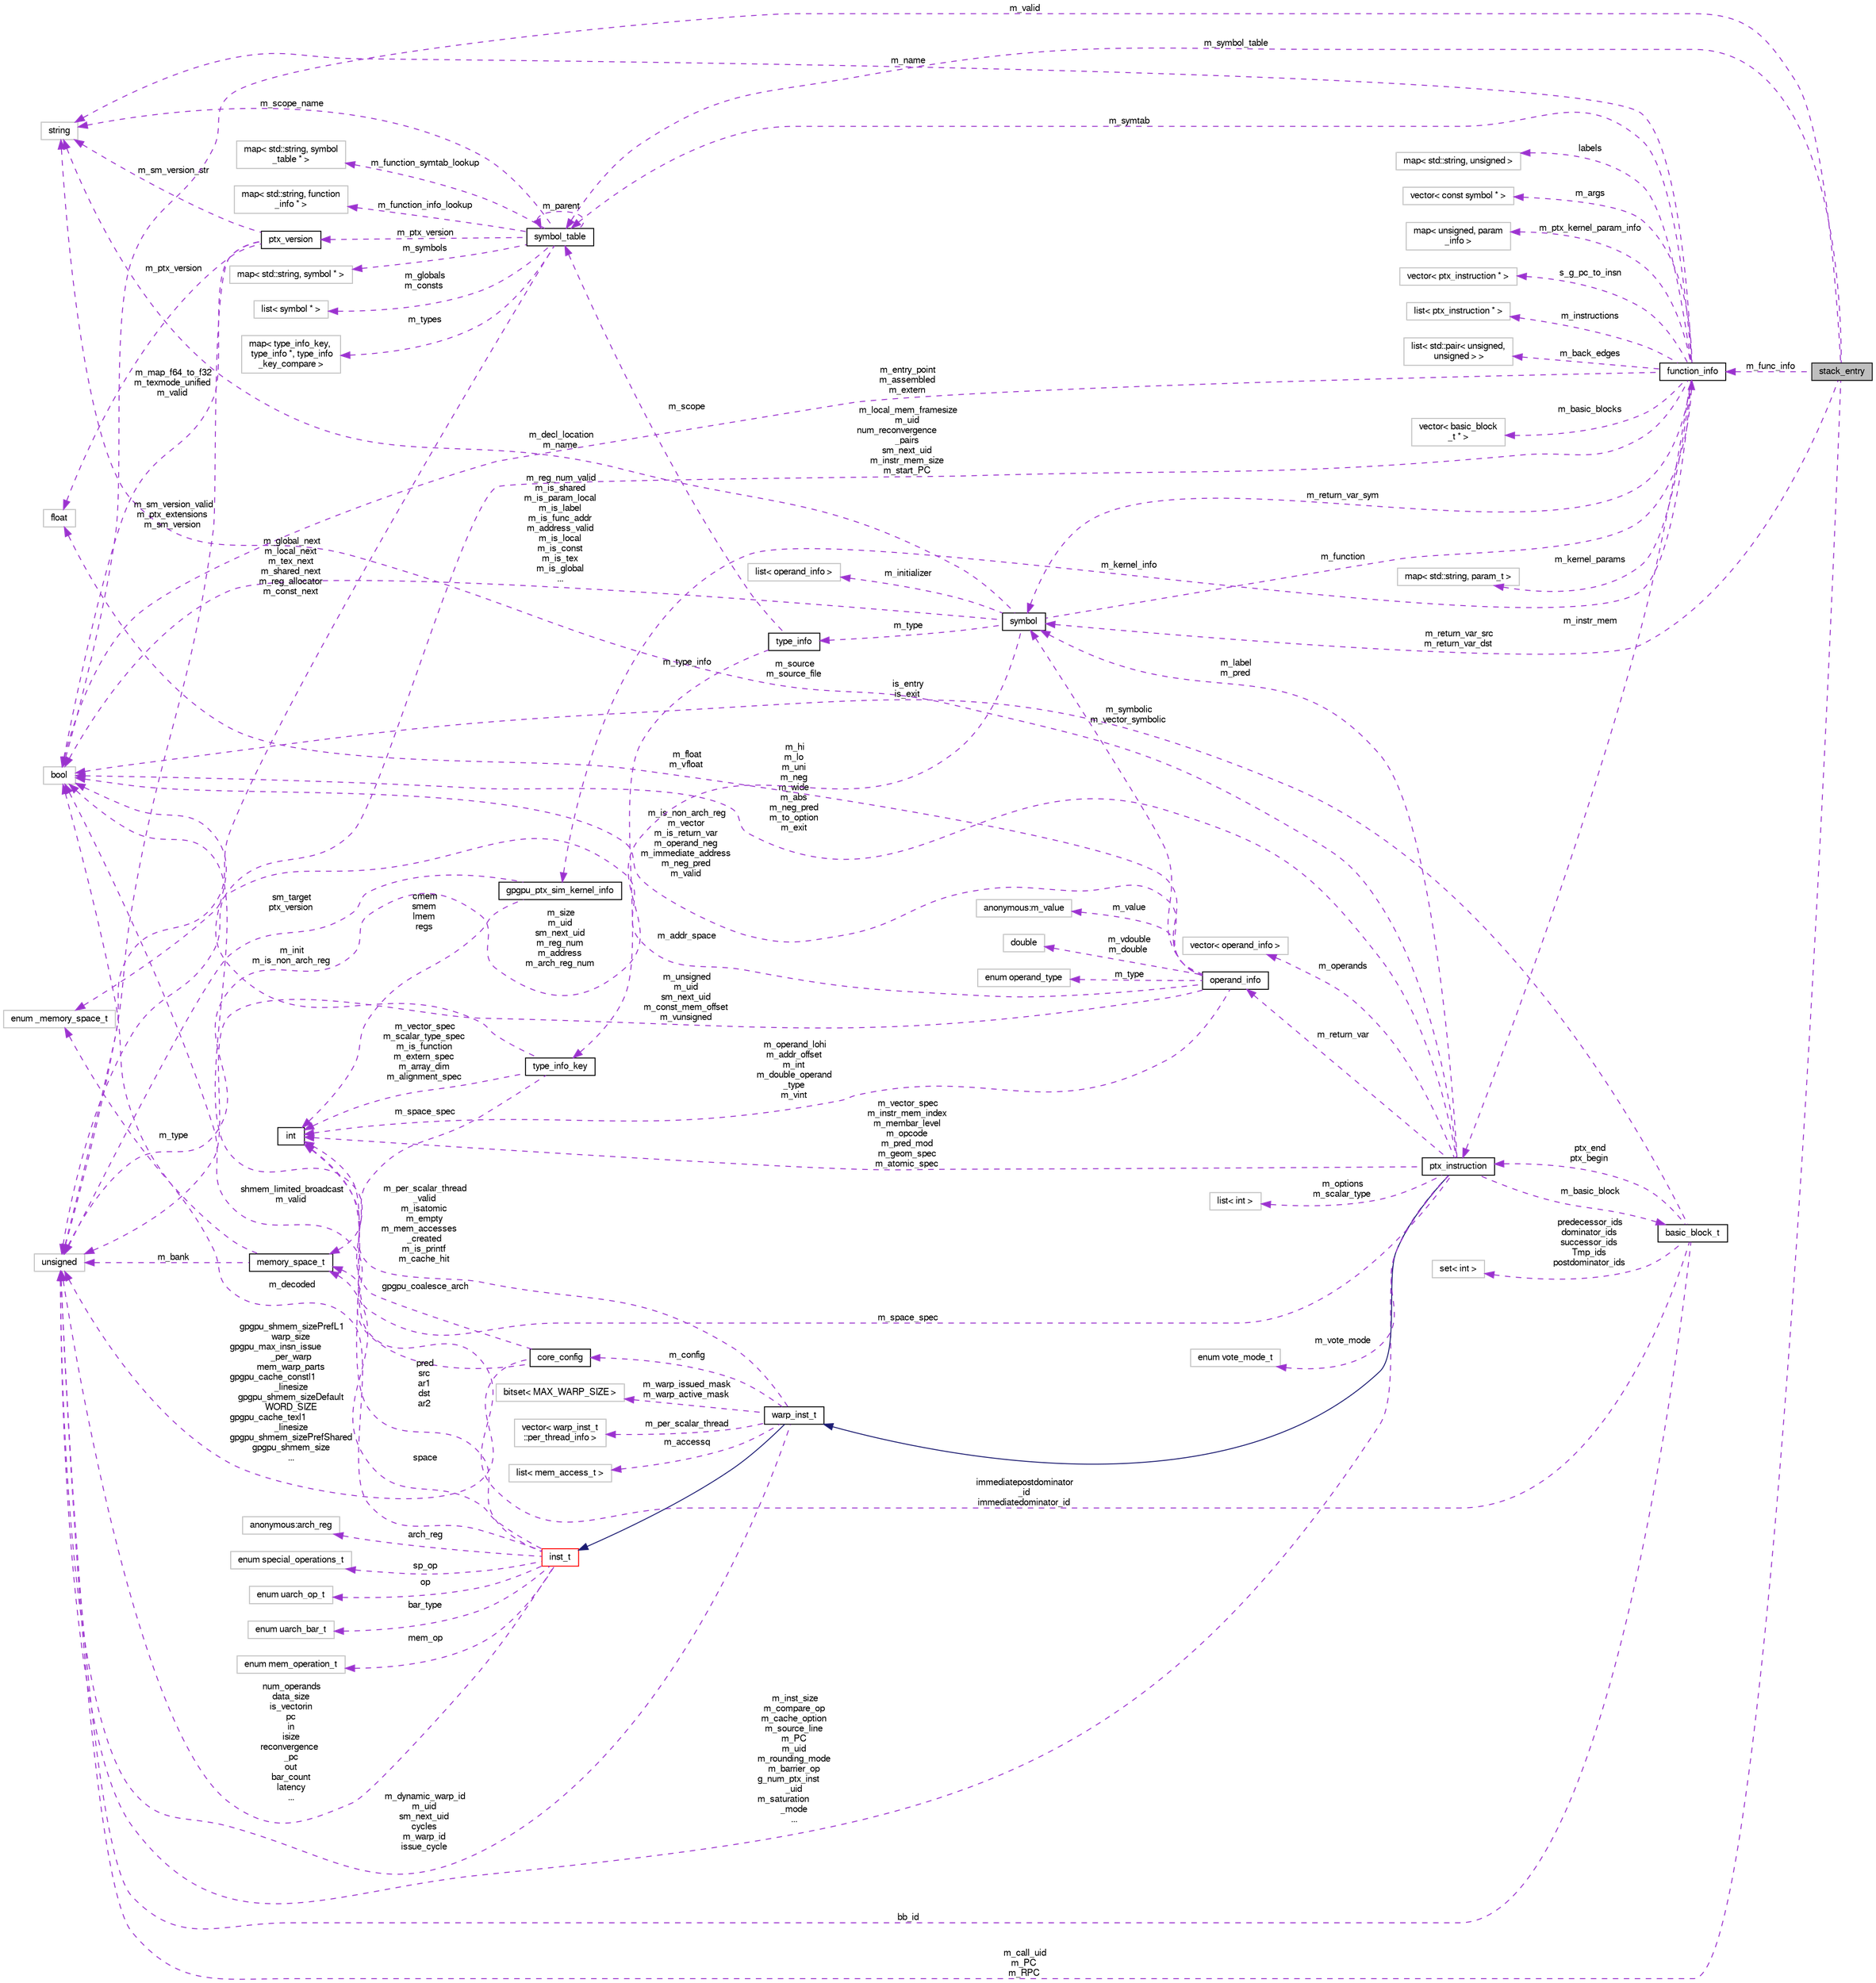 digraph "stack_entry"
{
  bgcolor="transparent";
  edge [fontname="FreeSans",fontsize="10",labelfontname="FreeSans",labelfontsize="10"];
  node [fontname="FreeSans",fontsize="10",shape=record];
  rankdir="LR";
  Node1 [label="stack_entry",height=0.2,width=0.4,color="black", fillcolor="grey75", style="filled", fontcolor="black"];
  Node2 -> Node1 [dir="back",color="darkorchid3",fontsize="10",style="dashed",label=" m_symbol_table" ,fontname="FreeSans"];
  Node2 [label="symbol_table",height=0.2,width=0.4,color="black",URL="$classsymbol__table.html"];
  Node3 -> Node2 [dir="back",color="darkorchid3",fontsize="10",style="dashed",label=" m_symbols" ,fontname="FreeSans"];
  Node3 [label="map\< std::string, symbol * \>",height=0.2,width=0.4,color="grey75"];
  Node2 -> Node2 [dir="back",color="darkorchid3",fontsize="10",style="dashed",label=" m_parent" ,fontname="FreeSans"];
  Node4 -> Node2 [dir="back",color="darkorchid3",fontsize="10",style="dashed",label=" m_globals\nm_consts" ,fontname="FreeSans"];
  Node4 [label="list\< symbol * \>",height=0.2,width=0.4,color="grey75"];
  Node5 -> Node2 [dir="back",color="darkorchid3",fontsize="10",style="dashed",label=" m_types" ,fontname="FreeSans"];
  Node5 [label="map\< type_info_key,\l type_info *, type_info\l_key_compare \>",height=0.2,width=0.4,color="grey75"];
  Node6 -> Node2 [dir="back",color="darkorchid3",fontsize="10",style="dashed",label=" m_ptx_version" ,fontname="FreeSans"];
  Node6 [label="ptx_version",height=0.2,width=0.4,color="black",URL="$classptx__version.html"];
  Node7 -> Node6 [dir="back",color="darkorchid3",fontsize="10",style="dashed",label=" m_ptx_version" ,fontname="FreeSans"];
  Node7 [label="float",height=0.2,width=0.4,color="grey75"];
  Node8 -> Node6 [dir="back",color="darkorchid3",fontsize="10",style="dashed",label=" m_sm_version_str" ,fontname="FreeSans"];
  Node8 [label="string",height=0.2,width=0.4,color="grey75"];
  Node9 -> Node6 [dir="back",color="darkorchid3",fontsize="10",style="dashed",label=" m_map_f64_to_f32\nm_texmode_unified\nm_valid" ,fontname="FreeSans"];
  Node9 [label="bool",height=0.2,width=0.4,color="grey75"];
  Node10 -> Node6 [dir="back",color="darkorchid3",fontsize="10",style="dashed",label=" m_sm_version_valid\nm_ptx_extensions\nm_sm_version" ,fontname="FreeSans"];
  Node10 [label="unsigned",height=0.2,width=0.4,color="grey75"];
  Node8 -> Node2 [dir="back",color="darkorchid3",fontsize="10",style="dashed",label=" m_scope_name" ,fontname="FreeSans"];
  Node11 -> Node2 [dir="back",color="darkorchid3",fontsize="10",style="dashed",label=" m_function_symtab_lookup" ,fontname="FreeSans"];
  Node11 [label="map\< std::string, symbol\l_table * \>",height=0.2,width=0.4,color="grey75"];
  Node12 -> Node2 [dir="back",color="darkorchid3",fontsize="10",style="dashed",label=" m_function_info_lookup" ,fontname="FreeSans"];
  Node12 [label="map\< std::string, function\l_info * \>",height=0.2,width=0.4,color="grey75"];
  Node10 -> Node2 [dir="back",color="darkorchid3",fontsize="10",style="dashed",label=" m_global_next\nm_local_next\nm_tex_next\nm_shared_next\nm_reg_allocator\nm_const_next" ,fontname="FreeSans"];
  Node13 -> Node1 [dir="back",color="darkorchid3",fontsize="10",style="dashed",label=" m_return_var_src\nm_return_var_dst" ,fontname="FreeSans"];
  Node13 [label="symbol",height=0.2,width=0.4,color="black",URL="$classsymbol.html"];
  Node14 -> Node13 [dir="back",color="darkorchid3",fontsize="10",style="dashed",label=" m_type" ,fontname="FreeSans"];
  Node14 [label="type_info",height=0.2,width=0.4,color="black",URL="$classtype__info.html"];
  Node2 -> Node14 [dir="back",color="darkorchid3",fontsize="10",style="dashed",label=" m_scope" ,fontname="FreeSans"];
  Node15 -> Node14 [dir="back",color="darkorchid3",fontsize="10",style="dashed",label=" m_type_info" ,fontname="FreeSans"];
  Node15 [label="type_info_key",height=0.2,width=0.4,color="black",URL="$classtype__info__key.html"];
  Node16 -> Node15 [dir="back",color="darkorchid3",fontsize="10",style="dashed",label=" m_space_spec" ,fontname="FreeSans"];
  Node16 [label="memory_space_t",height=0.2,width=0.4,color="black",URL="$classmemory__space__t.html"];
  Node17 -> Node16 [dir="back",color="darkorchid3",fontsize="10",style="dashed",label=" m_type" ,fontname="FreeSans"];
  Node17 [label="enum _memory_space_t",height=0.2,width=0.4,color="grey75"];
  Node10 -> Node16 [dir="back",color="darkorchid3",fontsize="10",style="dashed",label=" m_bank" ,fontname="FreeSans"];
  Node18 -> Node15 [dir="back",color="darkorchid3",fontsize="10",style="dashed",label=" m_vector_spec\nm_scalar_type_spec\nm_is_function\nm_extern_spec\nm_array_dim\nm_alignment_spec" ,fontname="FreeSans"];
  Node18 [label="int",height=0.2,width=0.4,color="black",URL="$classint.html"];
  Node9 -> Node15 [dir="back",color="darkorchid3",fontsize="10",style="dashed",label=" m_init\nm_is_non_arch_reg" ,fontname="FreeSans"];
  Node9 -> Node13 [dir="back",color="darkorchid3",fontsize="10",style="dashed",label=" m_reg_num_valid\nm_is_shared\nm_is_param_local\nm_is_label\nm_is_func_addr\nm_address_valid\nm_is_local\nm_is_const\nm_is_tex\nm_is_global\n..." ,fontname="FreeSans"];
  Node8 -> Node13 [dir="back",color="darkorchid3",fontsize="10",style="dashed",label=" m_decl_location\nm_name" ,fontname="FreeSans"];
  Node19 -> Node13 [dir="back",color="darkorchid3",fontsize="10",style="dashed",label=" m_function" ,fontname="FreeSans"];
  Node19 [label="function_info",height=0.2,width=0.4,color="black",URL="$classfunction__info.html"];
  Node2 -> Node19 [dir="back",color="darkorchid3",fontsize="10",style="dashed",label=" m_symtab" ,fontname="FreeSans"];
  Node20 -> Node19 [dir="back",color="darkorchid3",fontsize="10",style="dashed",label=" m_kernel_params" ,fontname="FreeSans"];
  Node20 [label="map\< std::string, param_t \>",height=0.2,width=0.4,color="grey75"];
  Node21 -> Node19 [dir="back",color="darkorchid3",fontsize="10",style="dashed",label=" labels" ,fontname="FreeSans"];
  Node21 [label="map\< std::string, unsigned \>",height=0.2,width=0.4,color="grey75"];
  Node22 -> Node19 [dir="back",color="darkorchid3",fontsize="10",style="dashed",label=" m_args" ,fontname="FreeSans"];
  Node22 [label="vector\< const symbol * \>",height=0.2,width=0.4,color="grey75"];
  Node23 -> Node19 [dir="back",color="darkorchid3",fontsize="10",style="dashed",label=" m_ptx_kernel_param_info" ,fontname="FreeSans"];
  Node23 [label="map\< unsigned, param\l_info \>",height=0.2,width=0.4,color="grey75"];
  Node24 -> Node19 [dir="back",color="darkorchid3",fontsize="10",style="dashed",label=" s_g_pc_to_insn" ,fontname="FreeSans"];
  Node24 [label="vector\< ptx_instruction * \>",height=0.2,width=0.4,color="grey75"];
  Node25 -> Node19 [dir="back",color="darkorchid3",fontsize="10",style="dashed",label=" m_instructions" ,fontname="FreeSans"];
  Node25 [label="list\< ptx_instruction * \>",height=0.2,width=0.4,color="grey75"];
  Node26 -> Node19 [dir="back",color="darkorchid3",fontsize="10",style="dashed",label=" m_instr_mem" ,fontname="FreeSans"];
  Node26 [label="ptx_instruction",height=0.2,width=0.4,color="black",URL="$classptx__instruction.html"];
  Node27 -> Node26 [dir="back",color="midnightblue",fontsize="10",style="solid",fontname="FreeSans"];
  Node27 [label="warp_inst_t",height=0.2,width=0.4,color="black",URL="$classwarp__inst__t.html"];
  Node28 -> Node27 [dir="back",color="midnightblue",fontsize="10",style="solid",fontname="FreeSans"];
  Node28 [label="inst_t",height=0.2,width=0.4,color="red",URL="$classinst__t.html"];
  Node29 -> Node28 [dir="back",color="darkorchid3",fontsize="10",style="dashed",label=" arch_reg" ,fontname="FreeSans"];
  Node29 [label="anonymous:arch_reg",height=0.2,width=0.4,color="grey75"];
  Node30 -> Node28 [dir="back",color="darkorchid3",fontsize="10",style="dashed",label=" sp_op" ,fontname="FreeSans"];
  Node30 [label="enum special_operations_t",height=0.2,width=0.4,color="grey75"];
  Node31 -> Node28 [dir="back",color="darkorchid3",fontsize="10",style="dashed",label=" op" ,fontname="FreeSans"];
  Node31 [label="enum uarch_op_t",height=0.2,width=0.4,color="grey75"];
  Node32 -> Node28 [dir="back",color="darkorchid3",fontsize="10",style="dashed",label=" bar_type" ,fontname="FreeSans"];
  Node32 [label="enum uarch_bar_t",height=0.2,width=0.4,color="grey75"];
  Node33 -> Node28 [dir="back",color="darkorchid3",fontsize="10",style="dashed",label=" mem_op" ,fontname="FreeSans"];
  Node33 [label="enum mem_operation_t",height=0.2,width=0.4,color="grey75"];
  Node16 -> Node28 [dir="back",color="darkorchid3",fontsize="10",style="dashed",label=" space" ,fontname="FreeSans"];
  Node18 -> Node28 [dir="back",color="darkorchid3",fontsize="10",style="dashed",label=" pred\nsrc\nar1\ndst\nar2" ,fontname="FreeSans"];
  Node9 -> Node28 [dir="back",color="darkorchid3",fontsize="10",style="dashed",label=" m_decoded" ,fontname="FreeSans"];
  Node10 -> Node28 [dir="back",color="darkorchid3",fontsize="10",style="dashed",label=" num_operands\ndata_size\nis_vectorin\npc\nin\nisize\nreconvergence\l_pc\nout\nbar_count\nlatency\n..." ,fontname="FreeSans"];
  Node39 -> Node27 [dir="back",color="darkorchid3",fontsize="10",style="dashed",label=" m_warp_issued_mask\nm_warp_active_mask" ,fontname="FreeSans"];
  Node39 [label="bitset\< MAX_WARP_SIZE \>",height=0.2,width=0.4,color="grey75"];
  Node40 -> Node27 [dir="back",color="darkorchid3",fontsize="10",style="dashed",label=" m_per_scalar_thread" ,fontname="FreeSans"];
  Node40 [label="vector\< warp_inst_t\l::per_thread_info \>",height=0.2,width=0.4,color="grey75"];
  Node41 -> Node27 [dir="back",color="darkorchid3",fontsize="10",style="dashed",label=" m_accessq" ,fontname="FreeSans"];
  Node41 [label="list\< mem_access_t \>",height=0.2,width=0.4,color="grey75"];
  Node42 -> Node27 [dir="back",color="darkorchid3",fontsize="10",style="dashed",label=" m_config" ,fontname="FreeSans"];
  Node42 [label="core_config",height=0.2,width=0.4,color="black",URL="$structcore__config.html"];
  Node18 -> Node42 [dir="back",color="darkorchid3",fontsize="10",style="dashed",label=" gpgpu_coalesce_arch" ,fontname="FreeSans"];
  Node9 -> Node42 [dir="back",color="darkorchid3",fontsize="10",style="dashed",label=" shmem_limited_broadcast\nm_valid" ,fontname="FreeSans"];
  Node10 -> Node42 [dir="back",color="darkorchid3",fontsize="10",style="dashed",label=" gpgpu_shmem_sizePrefL1\nwarp_size\ngpgpu_max_insn_issue\l_per_warp\nmem_warp_parts\ngpgpu_cache_constl1\l_linesize\ngpgpu_shmem_sizeDefault\nWORD_SIZE\ngpgpu_cache_texl1\l_linesize\ngpgpu_shmem_sizePrefShared\ngpgpu_shmem_size\n..." ,fontname="FreeSans"];
  Node9 -> Node27 [dir="back",color="darkorchid3",fontsize="10",style="dashed",label=" m_per_scalar_thread\l_valid\nm_isatomic\nm_empty\nm_mem_accesses\l_created\nm_is_printf\nm_cache_hit" ,fontname="FreeSans"];
  Node10 -> Node27 [dir="back",color="darkorchid3",fontsize="10",style="dashed",label=" m_dynamic_warp_id\nm_uid\nsm_next_uid\ncycles\nm_warp_id\nissue_cycle" ,fontname="FreeSans"];
  Node43 -> Node26 [dir="back",color="darkorchid3",fontsize="10",style="dashed",label=" m_basic_block" ,fontname="FreeSans"];
  Node43 [label="basic_block_t",height=0.2,width=0.4,color="black",URL="$structbasic__block__t.html"];
  Node44 -> Node43 [dir="back",color="darkorchid3",fontsize="10",style="dashed",label=" predecessor_ids\ndominator_ids\nsuccessor_ids\nTmp_ids\npostdominator_ids" ,fontname="FreeSans"];
  Node44 [label="set\< int \>",height=0.2,width=0.4,color="grey75"];
  Node26 -> Node43 [dir="back",color="darkorchid3",fontsize="10",style="dashed",label=" ptx_end\nptx_begin" ,fontname="FreeSans"];
  Node18 -> Node43 [dir="back",color="darkorchid3",fontsize="10",style="dashed",label=" immediatepostdominator\l_id\nimmediatedominator_id" ,fontname="FreeSans"];
  Node9 -> Node43 [dir="back",color="darkorchid3",fontsize="10",style="dashed",label=" is_entry\nis_exit" ,fontname="FreeSans"];
  Node10 -> Node43 [dir="back",color="darkorchid3",fontsize="10",style="dashed",label=" bb_id" ,fontname="FreeSans"];
  Node45 -> Node26 [dir="back",color="darkorchid3",fontsize="10",style="dashed",label=" m_options\nm_scalar_type" ,fontname="FreeSans"];
  Node45 [label="list\< int \>",height=0.2,width=0.4,color="grey75"];
  Node16 -> Node26 [dir="back",color="darkorchid3",fontsize="10",style="dashed",label=" m_space_spec" ,fontname="FreeSans"];
  Node46 -> Node26 [dir="back",color="darkorchid3",fontsize="10",style="dashed",label=" m_vote_mode" ,fontname="FreeSans"];
  Node46 [label="enum vote_mode_t",height=0.2,width=0.4,color="grey75"];
  Node47 -> Node26 [dir="back",color="darkorchid3",fontsize="10",style="dashed",label=" m_return_var" ,fontname="FreeSans"];
  Node47 [label="operand_info",height=0.2,width=0.4,color="black",URL="$classoperand__info.html"];
  Node48 -> Node47 [dir="back",color="darkorchid3",fontsize="10",style="dashed",label=" m_value" ,fontname="FreeSans"];
  Node48 [label="anonymous:m_value",height=0.2,width=0.4,color="grey75"];
  Node49 -> Node47 [dir="back",color="darkorchid3",fontsize="10",style="dashed",label=" m_vdouble\nm_double" ,fontname="FreeSans"];
  Node49 [label="double",height=0.2,width=0.4,color="grey75"];
  Node7 -> Node47 [dir="back",color="darkorchid3",fontsize="10",style="dashed",label=" m_float\nm_vfloat" ,fontname="FreeSans"];
  Node17 -> Node47 [dir="back",color="darkorchid3",fontsize="10",style="dashed",label=" m_addr_space" ,fontname="FreeSans"];
  Node13 -> Node47 [dir="back",color="darkorchid3",fontsize="10",style="dashed",label=" m_symbolic\nm_vector_symbolic" ,fontname="FreeSans"];
  Node18 -> Node47 [dir="back",color="darkorchid3",fontsize="10",style="dashed",label=" m_operand_lohi\nm_addr_offset\nm_int\nm_double_operand\l_type\nm_vint" ,fontname="FreeSans"];
  Node9 -> Node47 [dir="back",color="darkorchid3",fontsize="10",style="dashed",label=" m_is_non_arch_reg\nm_vector\nm_is_return_var\nm_operand_neg\nm_immediate_address\nm_neg_pred\nm_valid" ,fontname="FreeSans"];
  Node50 -> Node47 [dir="back",color="darkorchid3",fontsize="10",style="dashed",label=" m_type" ,fontname="FreeSans"];
  Node50 [label="enum operand_type",height=0.2,width=0.4,color="grey75"];
  Node10 -> Node47 [dir="back",color="darkorchid3",fontsize="10",style="dashed",label=" m_unsigned\nm_uid\nsm_next_uid\nm_const_mem_offset\nm_vunsigned" ,fontname="FreeSans"];
  Node18 -> Node26 [dir="back",color="darkorchid3",fontsize="10",style="dashed",label=" m_vector_spec\nm_instr_mem_index\nm_membar_level\nm_opcode\nm_pred_mod\nm_geom_spec\nm_atomic_spec" ,fontname="FreeSans"];
  Node13 -> Node26 [dir="back",color="darkorchid3",fontsize="10",style="dashed",label=" m_label\nm_pred" ,fontname="FreeSans"];
  Node9 -> Node26 [dir="back",color="darkorchid3",fontsize="10",style="dashed",label=" m_hi\nm_lo\nm_uni\nm_neg\nm_wide\nm_abs\nm_neg_pred\nm_to_option\nm_exit" ,fontname="FreeSans"];
  Node8 -> Node26 [dir="back",color="darkorchid3",fontsize="10",style="dashed",label=" m_source\nm_source_file" ,fontname="FreeSans"];
  Node10 -> Node26 [dir="back",color="darkorchid3",fontsize="10",style="dashed",label=" m_inst_size\nm_compare_op\nm_cache_option\nm_source_line\nm_PC\nm_uid\nm_rounding_mode\nm_barrier_op\ng_num_ptx_inst\l_uid\nm_saturation\l_mode\n..." ,fontname="FreeSans"];
  Node51 -> Node26 [dir="back",color="darkorchid3",fontsize="10",style="dashed",label=" m_operands" ,fontname="FreeSans"];
  Node51 [label="vector\< operand_info \>",height=0.2,width=0.4,color="grey75"];
  Node13 -> Node19 [dir="back",color="darkorchid3",fontsize="10",style="dashed",label=" m_return_var_sym" ,fontname="FreeSans"];
  Node8 -> Node19 [dir="back",color="darkorchid3",fontsize="10",style="dashed",label=" m_name" ,fontname="FreeSans"];
  Node9 -> Node19 [dir="back",color="darkorchid3",fontsize="10",style="dashed",label=" m_entry_point\nm_assembled\nm_extern" ,fontname="FreeSans"];
  Node52 -> Node19 [dir="back",color="darkorchid3",fontsize="10",style="dashed",label=" m_kernel_info" ,fontname="FreeSans"];
  Node52 [label="gpgpu_ptx_sim_kernel_info",height=0.2,width=0.4,color="black",URL="$structgpgpu__ptx__sim__kernel__info.html"];
  Node18 -> Node52 [dir="back",color="darkorchid3",fontsize="10",style="dashed",label=" cmem\nsmem\nlmem\nregs" ,fontname="FreeSans"];
  Node10 -> Node52 [dir="back",color="darkorchid3",fontsize="10",style="dashed",label=" sm_target\nptx_version" ,fontname="FreeSans"];
  Node53 -> Node19 [dir="back",color="darkorchid3",fontsize="10",style="dashed",label=" m_back_edges" ,fontname="FreeSans"];
  Node53 [label="list\< std::pair\< unsigned,\l unsigned \> \>",height=0.2,width=0.4,color="grey75"];
  Node10 -> Node19 [dir="back",color="darkorchid3",fontsize="10",style="dashed",label=" m_local_mem_framesize\nm_uid\nnum_reconvergence\l_pairs\nsm_next_uid\nm_instr_mem_size\nm_start_PC" ,fontname="FreeSans"];
  Node54 -> Node19 [dir="back",color="darkorchid3",fontsize="10",style="dashed",label=" m_basic_blocks" ,fontname="FreeSans"];
  Node54 [label="vector\< basic_block\l_t * \>",height=0.2,width=0.4,color="grey75"];
  Node55 -> Node13 [dir="back",color="darkorchid3",fontsize="10",style="dashed",label=" m_initializer" ,fontname="FreeSans"];
  Node55 [label="list\< operand_info \>",height=0.2,width=0.4,color="grey75"];
  Node10 -> Node13 [dir="back",color="darkorchid3",fontsize="10",style="dashed",label=" m_size\nm_uid\nsm_next_uid\nm_reg_num\nm_address\nm_arch_reg_num" ,fontname="FreeSans"];
  Node9 -> Node1 [dir="back",color="darkorchid3",fontsize="10",style="dashed",label=" m_valid" ,fontname="FreeSans"];
  Node19 -> Node1 [dir="back",color="darkorchid3",fontsize="10",style="dashed",label=" m_func_info" ,fontname="FreeSans"];
  Node10 -> Node1 [dir="back",color="darkorchid3",fontsize="10",style="dashed",label=" m_call_uid\nm_PC\nm_RPC" ,fontname="FreeSans"];
}
